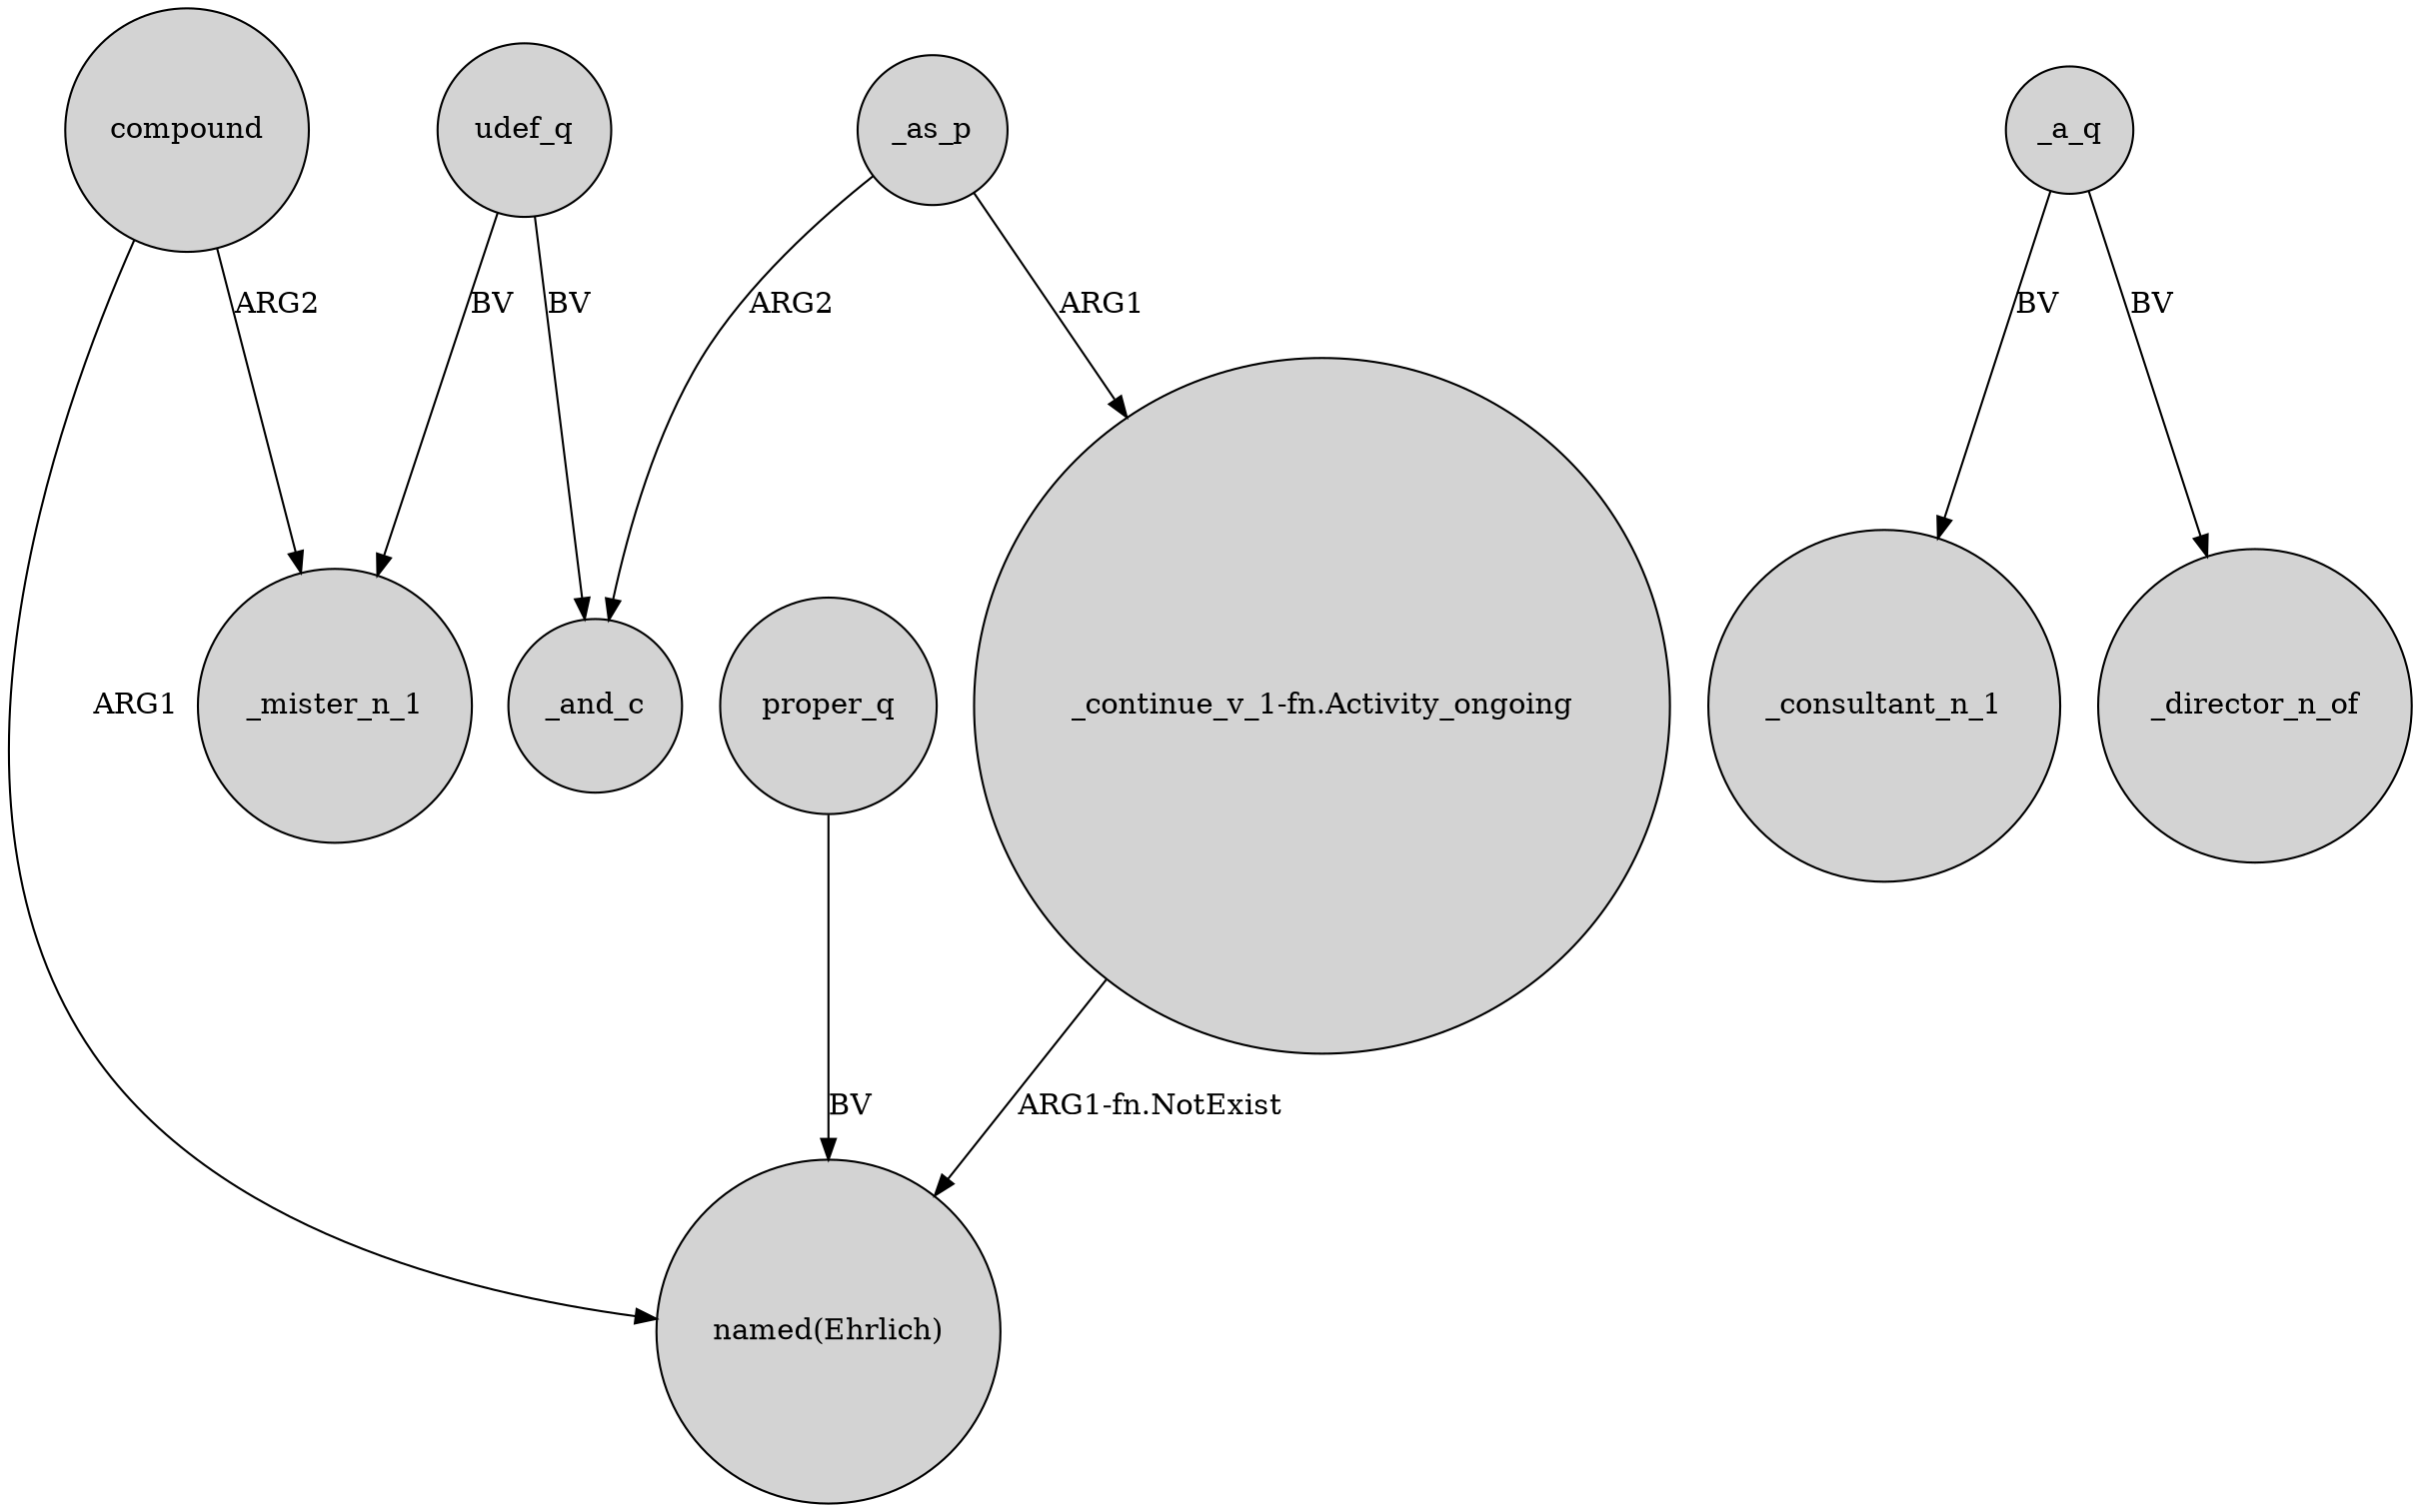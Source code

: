 digraph {
	node [shape=circle style=filled]
	udef_q -> _mister_n_1 [label=BV]
	"_continue_v_1-fn.Activity_ongoing" -> "named(Ehrlich)" [label="ARG1-fn.NotExist"]
	compound -> "named(Ehrlich)" [label=ARG1]
	proper_q -> "named(Ehrlich)" [label=BV]
	_a_q -> _consultant_n_1 [label=BV]
	udef_q -> _and_c [label=BV]
	_a_q -> _director_n_of [label=BV]
	compound -> _mister_n_1 [label=ARG2]
	_as_p -> _and_c [label=ARG2]
	_as_p -> "_continue_v_1-fn.Activity_ongoing" [label=ARG1]
}
